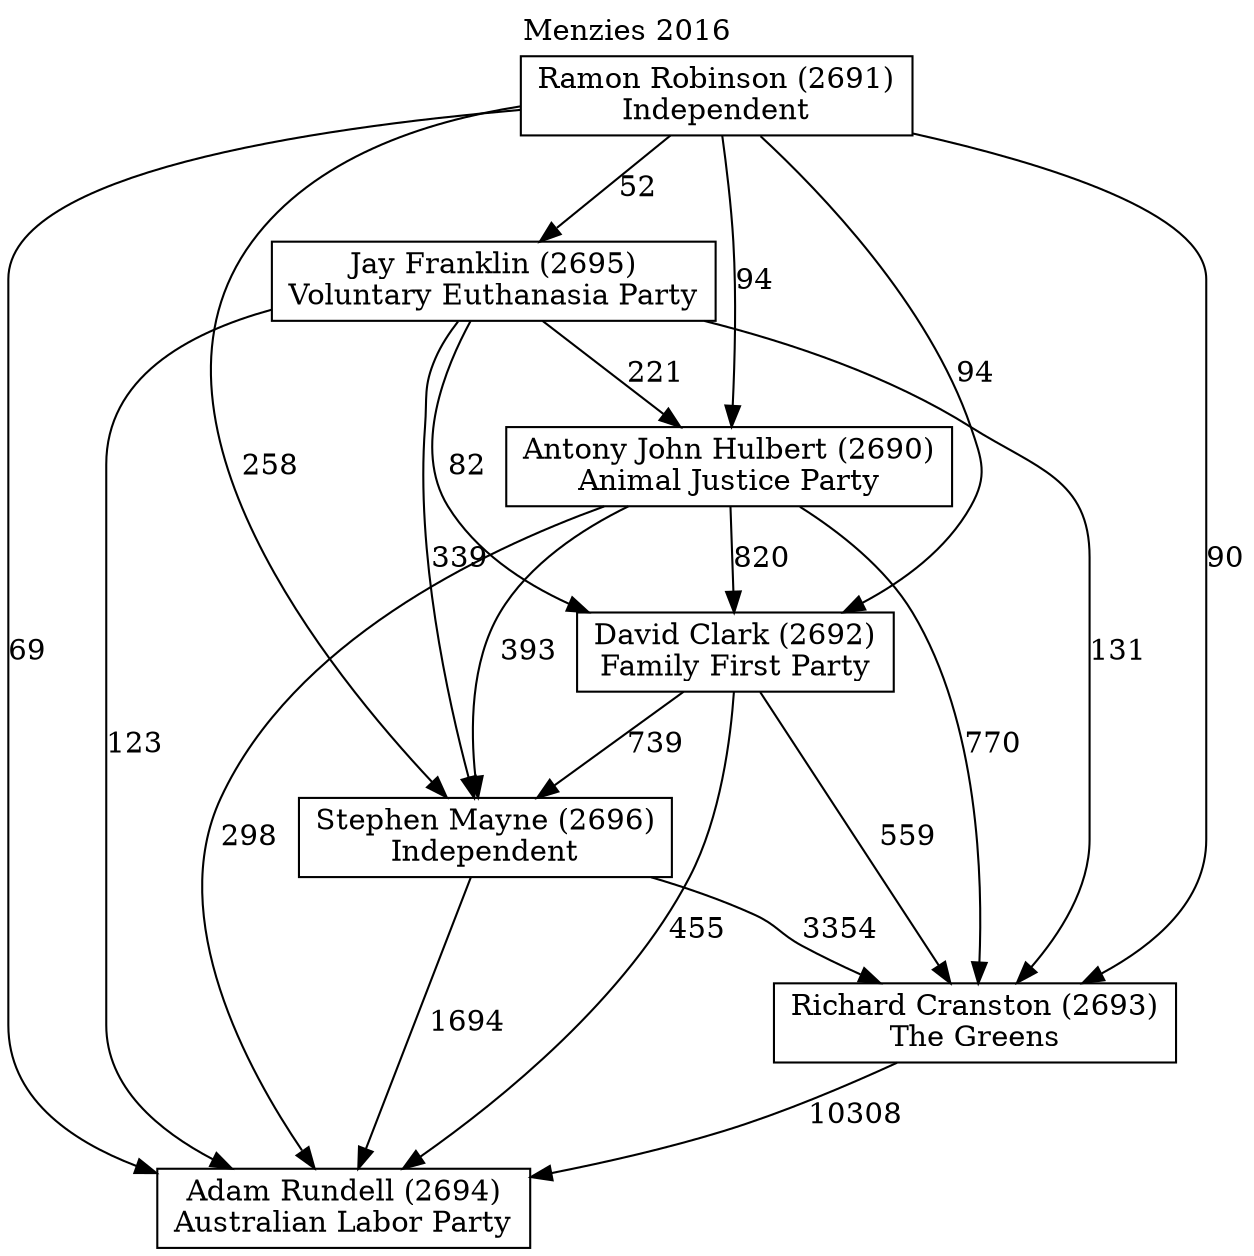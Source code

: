 // House preference flow
digraph "Adam Rundell (2694)_Menzies_2016" {
	graph [label="Menzies 2016" labelloc=t mclimit=10]
	node [shape=box]
	"Adam Rundell (2694)" [label="Adam Rundell (2694)
Australian Labor Party"]
	"Jay Franklin (2695)" [label="Jay Franklin (2695)
Voluntary Euthanasia Party"]
	"Ramon Robinson (2691)" [label="Ramon Robinson (2691)
Independent"]
	"Richard Cranston (2693)" [label="Richard Cranston (2693)
The Greens"]
	"Stephen Mayne (2696)" [label="Stephen Mayne (2696)
Independent"]
	"David Clark (2692)" [label="David Clark (2692)
Family First Party"]
	"Antony John Hulbert (2690)" [label="Antony John Hulbert (2690)
Animal Justice Party"]
	"Jay Franklin (2695)" -> "Adam Rundell (2694)" [label=123]
	"David Clark (2692)" -> "Adam Rundell (2694)" [label=455]
	"Ramon Robinson (2691)" -> "Adam Rundell (2694)" [label=69]
	"Jay Franklin (2695)" -> "Stephen Mayne (2696)" [label=339]
	"Jay Franklin (2695)" -> "Antony John Hulbert (2690)" [label=221]
	"David Clark (2692)" -> "Richard Cranston (2693)" [label=559]
	"Ramon Robinson (2691)" -> "Antony John Hulbert (2690)" [label=94]
	"Stephen Mayne (2696)" -> "Adam Rundell (2694)" [label=1694]
	"Jay Franklin (2695)" -> "Richard Cranston (2693)" [label=131]
	"Antony John Hulbert (2690)" -> "Richard Cranston (2693)" [label=770]
	"Antony John Hulbert (2690)" -> "Adam Rundell (2694)" [label=298]
	"Antony John Hulbert (2690)" -> "Stephen Mayne (2696)" [label=393]
	"Ramon Robinson (2691)" -> "Jay Franklin (2695)" [label=52]
	"Ramon Robinson (2691)" -> "Richard Cranston (2693)" [label=90]
	"Richard Cranston (2693)" -> "Adam Rundell (2694)" [label=10308]
	"David Clark (2692)" -> "Stephen Mayne (2696)" [label=739]
	"Jay Franklin (2695)" -> "David Clark (2692)" [label=82]
	"Stephen Mayne (2696)" -> "Richard Cranston (2693)" [label=3354]
	"Antony John Hulbert (2690)" -> "David Clark (2692)" [label=820]
	"Ramon Robinson (2691)" -> "David Clark (2692)" [label=94]
	"Ramon Robinson (2691)" -> "Stephen Mayne (2696)" [label=258]
}
